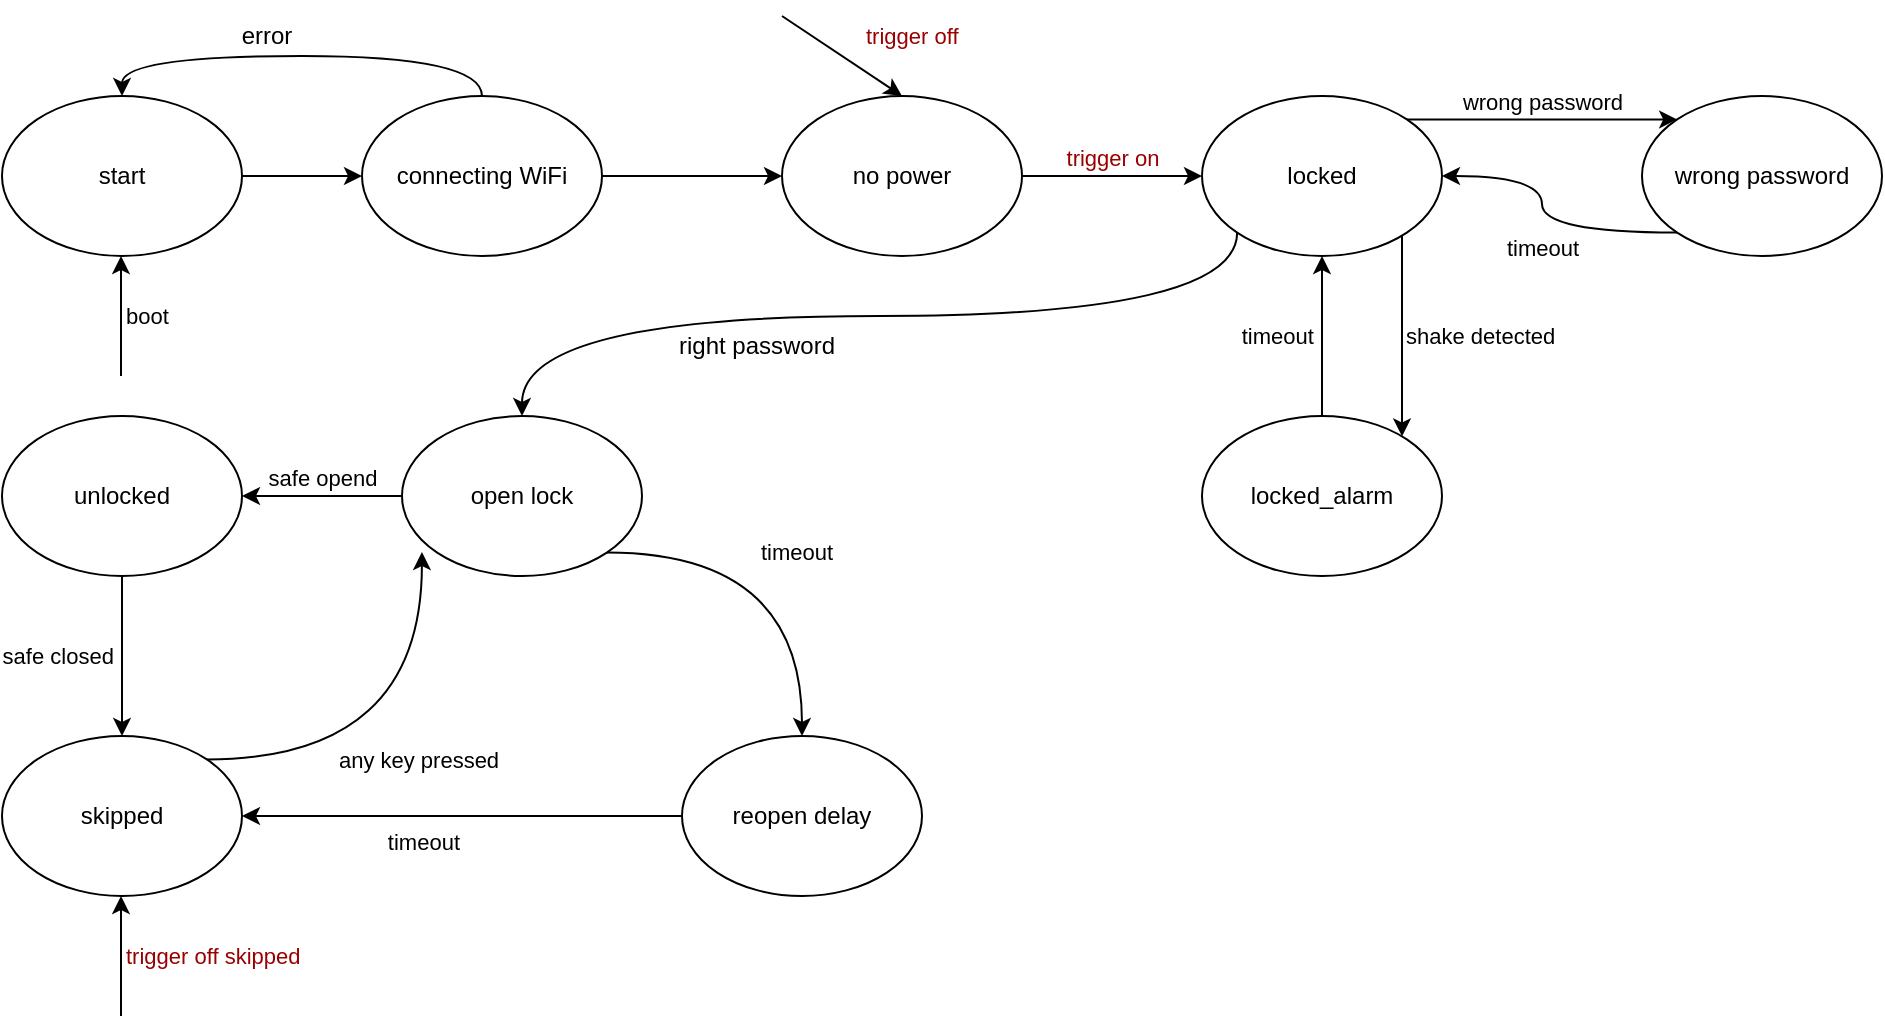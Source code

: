 <mxfile version="12.7.0" type="onedrive"><diagram id="jSohxrIj46uXLaDd8WJf" name="Page-1"><mxGraphModel dx="891" dy="762" grid="1" gridSize="10" guides="1" tooltips="1" connect="1" arrows="1" fold="1" page="1" pageScale="1" pageWidth="827" pageHeight="1169" math="0" shadow="0"><root><mxCell id="0"/><mxCell id="1" parent="0"/><mxCell id="TnfoaQCUkKGQ8p8qHsT5-29" style="edgeStyle=orthogonalEdgeStyle;curved=1;orthogonalLoop=1;jettySize=auto;html=1;exitX=1;exitY=0.5;exitDx=0;exitDy=0;entryX=0;entryY=0.5;entryDx=0;entryDy=0;" edge="1" parent="1" source="TnfoaQCUkKGQ8p8qHsT5-1" target="TnfoaQCUkKGQ8p8qHsT5-2"><mxGeometry relative="1" as="geometry"/></mxCell><mxCell id="TnfoaQCUkKGQ8p8qHsT5-1" value="start" style="ellipse;whiteSpace=wrap;html=1;" vertex="1" parent="1"><mxGeometry x="60" y="80" width="120" height="80" as="geometry"/></mxCell><mxCell id="TnfoaQCUkKGQ8p8qHsT5-5" value="" style="edgeStyle=orthogonalEdgeStyle;rounded=0;orthogonalLoop=1;jettySize=auto;html=1;" edge="1" parent="1" source="TnfoaQCUkKGQ8p8qHsT5-2" target="TnfoaQCUkKGQ8p8qHsT5-4"><mxGeometry relative="1" as="geometry"/></mxCell><mxCell id="TnfoaQCUkKGQ8p8qHsT5-30" style="edgeStyle=orthogonalEdgeStyle;curved=1;orthogonalLoop=1;jettySize=auto;html=1;exitX=0.5;exitY=0;exitDx=0;exitDy=0;entryX=0.5;entryY=0;entryDx=0;entryDy=0;" edge="1" parent="1" source="TnfoaQCUkKGQ8p8qHsT5-2" target="TnfoaQCUkKGQ8p8qHsT5-1"><mxGeometry relative="1" as="geometry"/></mxCell><mxCell id="TnfoaQCUkKGQ8p8qHsT5-31" value="error" style="text;html=1;align=center;verticalAlign=middle;resizable=0;points=[];labelBackgroundColor=#ffffff;" vertex="1" connectable="0" parent="TnfoaQCUkKGQ8p8qHsT5-30"><mxGeometry x="0.164" y="-3" relative="1" as="geometry"><mxPoint y="-7" as="offset"/></mxGeometry></mxCell><mxCell id="TnfoaQCUkKGQ8p8qHsT5-2" value="connecting WiFi" style="ellipse;whiteSpace=wrap;html=1;" vertex="1" parent="1"><mxGeometry x="240" y="80" width="120" height="80" as="geometry"/></mxCell><mxCell id="TnfoaQCUkKGQ8p8qHsT5-7" value="trigger on" style="edgeStyle=orthogonalEdgeStyle;rounded=0;orthogonalLoop=1;jettySize=auto;html=1;labelPosition=center;verticalLabelPosition=top;align=center;verticalAlign=bottom;fontColor=#990000;" edge="1" parent="1" source="TnfoaQCUkKGQ8p8qHsT5-4" target="TnfoaQCUkKGQ8p8qHsT5-6"><mxGeometry relative="1" as="geometry"/></mxCell><mxCell id="TnfoaQCUkKGQ8p8qHsT5-4" value="no power" style="ellipse;whiteSpace=wrap;html=1;" vertex="1" parent="1"><mxGeometry x="450" y="80" width="120" height="80" as="geometry"/></mxCell><mxCell id="TnfoaQCUkKGQ8p8qHsT5-9" value="shake detected" style="edgeStyle=orthogonalEdgeStyle;rounded=0;orthogonalLoop=1;jettySize=auto;html=1;labelPosition=right;verticalLabelPosition=middle;align=left;verticalAlign=middle;" edge="1" parent="1" source="TnfoaQCUkKGQ8p8qHsT5-6" target="TnfoaQCUkKGQ8p8qHsT5-8"><mxGeometry relative="1" as="geometry"><Array as="points"><mxPoint x="760" y="190"/><mxPoint x="760" y="190"/></Array></mxGeometry></mxCell><mxCell id="TnfoaQCUkKGQ8p8qHsT5-37" style="edgeStyle=orthogonalEdgeStyle;curved=1;orthogonalLoop=1;jettySize=auto;html=1;exitX=0;exitY=1;exitDx=0;exitDy=0;entryX=0.5;entryY=0;entryDx=0;entryDy=0;" edge="1" parent="1" source="TnfoaQCUkKGQ8p8qHsT5-6" target="TnfoaQCUkKGQ8p8qHsT5-12"><mxGeometry relative="1" as="geometry"><Array as="points"><mxPoint x="678" y="190"/><mxPoint x="320" y="190"/></Array></mxGeometry></mxCell><mxCell id="TnfoaQCUkKGQ8p8qHsT5-38" value="right password" style="text;html=1;align=center;verticalAlign=top;resizable=0;points=[];labelBackgroundColor=#ffffff;labelPosition=center;verticalLabelPosition=bottom;" vertex="1" connectable="0" parent="TnfoaQCUkKGQ8p8qHsT5-37"><mxGeometry x="0.257" y="1" relative="1" as="geometry"><mxPoint as="offset"/></mxGeometry></mxCell><mxCell id="TnfoaQCUkKGQ8p8qHsT5-39" value="wrong password" style="edgeStyle=orthogonalEdgeStyle;curved=1;orthogonalLoop=1;jettySize=auto;html=1;exitX=1;exitY=0;exitDx=0;exitDy=0;entryX=0;entryY=0;entryDx=0;entryDy=0;labelPosition=center;verticalLabelPosition=top;align=center;verticalAlign=bottom;" edge="1" parent="1" source="TnfoaQCUkKGQ8p8qHsT5-6" target="TnfoaQCUkKGQ8p8qHsT5-10"><mxGeometry relative="1" as="geometry"/></mxCell><mxCell id="TnfoaQCUkKGQ8p8qHsT5-6" value="locked" style="ellipse;whiteSpace=wrap;html=1;" vertex="1" parent="1"><mxGeometry x="660" y="80" width="120" height="80" as="geometry"/></mxCell><mxCell id="TnfoaQCUkKGQ8p8qHsT5-36" value="timeout&amp;nbsp;" style="edgeStyle=orthogonalEdgeStyle;curved=1;orthogonalLoop=1;jettySize=auto;html=1;exitX=0.5;exitY=0;exitDx=0;exitDy=0;entryX=0.5;entryY=1;entryDx=0;entryDy=0;labelPosition=left;verticalLabelPosition=middle;align=right;verticalAlign=middle;" edge="1" parent="1" source="TnfoaQCUkKGQ8p8qHsT5-8" target="TnfoaQCUkKGQ8p8qHsT5-6"><mxGeometry relative="1" as="geometry"/></mxCell><mxCell id="TnfoaQCUkKGQ8p8qHsT5-8" value="locked_alarm" style="ellipse;whiteSpace=wrap;html=1;" vertex="1" parent="1"><mxGeometry x="660" y="240" width="120" height="80" as="geometry"/></mxCell><mxCell id="TnfoaQCUkKGQ8p8qHsT5-40" value="timeout" style="edgeStyle=orthogonalEdgeStyle;curved=1;orthogonalLoop=1;jettySize=auto;html=1;exitX=0;exitY=1;exitDx=0;exitDy=0;entryX=1;entryY=0.5;entryDx=0;entryDy=0;labelPosition=center;verticalLabelPosition=bottom;align=center;verticalAlign=top;" edge="1" parent="1" source="TnfoaQCUkKGQ8p8qHsT5-10" target="TnfoaQCUkKGQ8p8qHsT5-6"><mxGeometry relative="1" as="geometry"/></mxCell><mxCell id="TnfoaQCUkKGQ8p8qHsT5-10" value="wrong password" style="ellipse;whiteSpace=wrap;html=1;" vertex="1" parent="1"><mxGeometry x="880" y="80" width="120" height="80" as="geometry"/></mxCell><mxCell id="TnfoaQCUkKGQ8p8qHsT5-15" value="safe opend" style="edgeStyle=orthogonalEdgeStyle;rounded=0;orthogonalLoop=1;jettySize=auto;html=1;labelPosition=center;verticalLabelPosition=top;align=center;verticalAlign=bottom;" edge="1" parent="1" source="TnfoaQCUkKGQ8p8qHsT5-12" target="TnfoaQCUkKGQ8p8qHsT5-14"><mxGeometry relative="1" as="geometry"/></mxCell><mxCell id="TnfoaQCUkKGQ8p8qHsT5-49" value="timeout" style="edgeStyle=orthogonalEdgeStyle;curved=1;orthogonalLoop=1;jettySize=auto;html=1;exitX=1;exitY=1;exitDx=0;exitDy=0;entryX=0.5;entryY=0;entryDx=0;entryDy=0;" edge="1" parent="1" source="TnfoaQCUkKGQ8p8qHsT5-12" target="TnfoaQCUkKGQ8p8qHsT5-19"><mxGeometry relative="1" as="geometry"/></mxCell><mxCell id="TnfoaQCUkKGQ8p8qHsT5-12" value="open lock" style="ellipse;whiteSpace=wrap;html=1;" vertex="1" parent="1"><mxGeometry x="260" y="240" width="120" height="80" as="geometry"/></mxCell><mxCell id="TnfoaQCUkKGQ8p8qHsT5-17" value="safe closed&amp;nbsp;" style="edgeStyle=orthogonalEdgeStyle;rounded=0;orthogonalLoop=1;jettySize=auto;html=1;labelPosition=left;verticalLabelPosition=middle;align=right;verticalAlign=middle;" edge="1" parent="1" source="TnfoaQCUkKGQ8p8qHsT5-14" target="TnfoaQCUkKGQ8p8qHsT5-16"><mxGeometry relative="1" as="geometry"/></mxCell><mxCell id="TnfoaQCUkKGQ8p8qHsT5-14" value="unlocked" style="ellipse;whiteSpace=wrap;html=1;" vertex="1" parent="1"><mxGeometry x="60" y="240" width="120" height="80" as="geometry"/></mxCell><mxCell id="TnfoaQCUkKGQ8p8qHsT5-48" value="any key pressed" style="edgeStyle=orthogonalEdgeStyle;curved=1;orthogonalLoop=1;jettySize=auto;html=1;exitX=1;exitY=0;exitDx=0;exitDy=0;entryX=0.083;entryY=0.85;entryDx=0;entryDy=0;entryPerimeter=0;" edge="1" parent="1" source="TnfoaQCUkKGQ8p8qHsT5-16" target="TnfoaQCUkKGQ8p8qHsT5-12"><mxGeometry relative="1" as="geometry"/></mxCell><mxCell id="TnfoaQCUkKGQ8p8qHsT5-16" value="skipped" style="ellipse;whiteSpace=wrap;html=1;" vertex="1" parent="1"><mxGeometry x="60" y="400" width="120" height="80" as="geometry"/></mxCell><mxCell id="TnfoaQCUkKGQ8p8qHsT5-50" value="timeout" style="edgeStyle=orthogonalEdgeStyle;curved=1;orthogonalLoop=1;jettySize=auto;html=1;exitX=0;exitY=0.5;exitDx=0;exitDy=0;entryX=1;entryY=0.5;entryDx=0;entryDy=0;labelPosition=left;verticalLabelPosition=bottom;align=right;verticalAlign=top;" edge="1" parent="1" source="TnfoaQCUkKGQ8p8qHsT5-19" target="TnfoaQCUkKGQ8p8qHsT5-16"><mxGeometry relative="1" as="geometry"/></mxCell><mxCell id="TnfoaQCUkKGQ8p8qHsT5-19" value="reopen delay" style="ellipse;whiteSpace=wrap;html=1;" vertex="1" parent="1"><mxGeometry x="400" y="400" width="120" height="80" as="geometry"/></mxCell><mxCell id="TnfoaQCUkKGQ8p8qHsT5-52" value="trigger off skipped" style="endArrow=classic;html=1;labelPosition=right;verticalLabelPosition=middle;align=left;verticalAlign=middle;fontColor=#990000;" edge="1" parent="1"><mxGeometry width="50" height="50" relative="1" as="geometry"><mxPoint x="119.5" y="540" as="sourcePoint"/><mxPoint x="119.5" y="480" as="targetPoint"/></mxGeometry></mxCell><mxCell id="TnfoaQCUkKGQ8p8qHsT5-53" value="boot" style="endArrow=classic;html=1;labelPosition=right;verticalLabelPosition=middle;align=left;verticalAlign=middle;" edge="1" parent="1"><mxGeometry width="50" height="50" relative="1" as="geometry"><mxPoint x="119.5" y="220" as="sourcePoint"/><mxPoint x="119.5" y="160" as="targetPoint"/></mxGeometry></mxCell><mxCell id="TnfoaQCUkKGQ8p8qHsT5-54" value="trigger off" style="endArrow=classic;html=1;labelPosition=right;verticalLabelPosition=middle;align=left;verticalAlign=middle;entryX=0.5;entryY=0;entryDx=0;entryDy=0;fontColor=#990000;" edge="1" parent="1" target="TnfoaQCUkKGQ8p8qHsT5-4"><mxGeometry x="0.077" y="14" width="50" height="50" relative="1" as="geometry"><mxPoint x="450" y="40" as="sourcePoint"/><mxPoint x="450" y="10" as="targetPoint"/><mxPoint as="offset"/></mxGeometry></mxCell></root></mxGraphModel></diagram></mxfile>